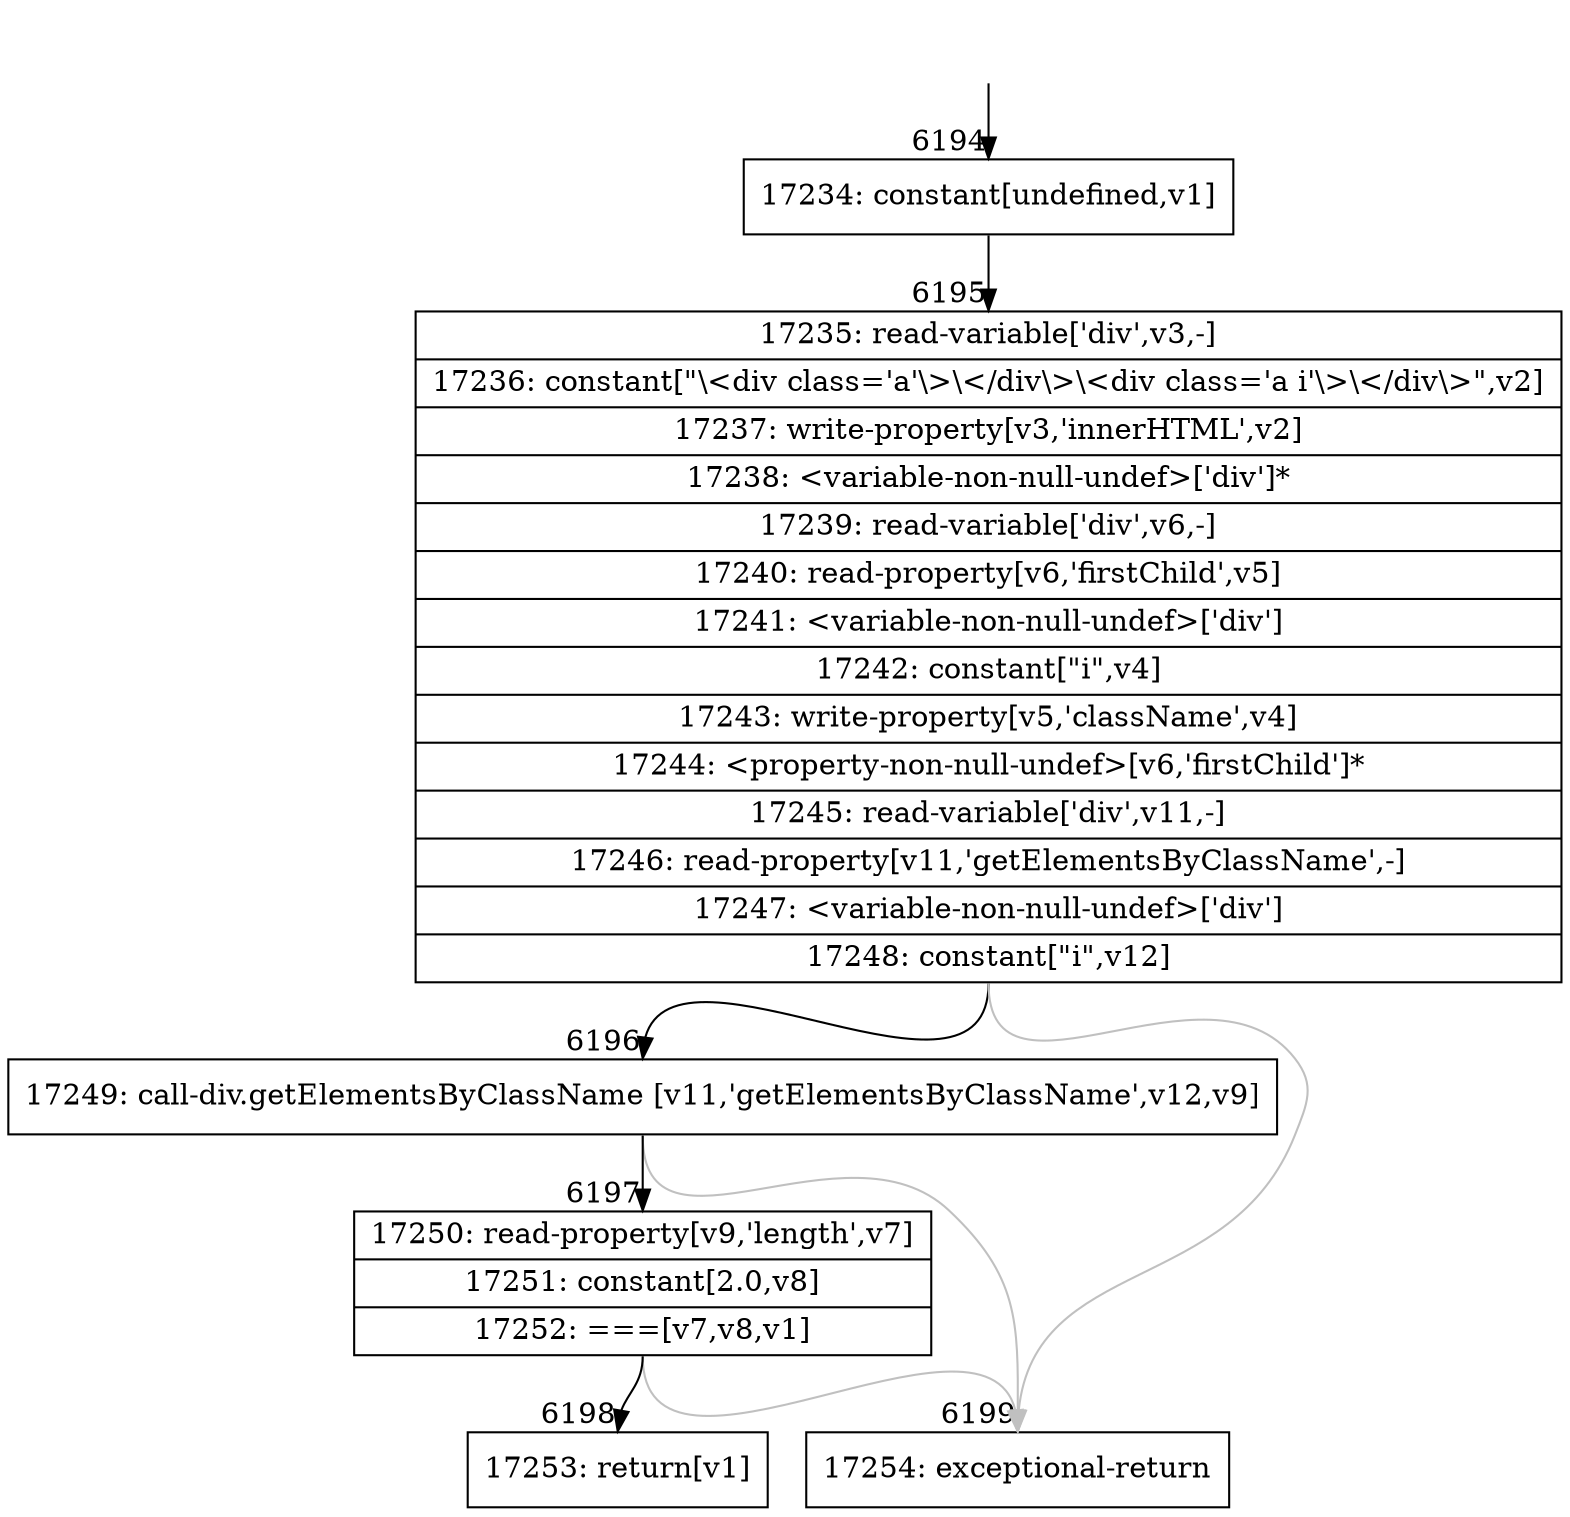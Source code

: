digraph {
rankdir="TD"
BB_entry491[shape=none,label=""];
BB_entry491 -> BB6194 [tailport=s, headport=n, headlabel="    6194"]
BB6194 [shape=record label="{17234: constant[undefined,v1]}" ] 
BB6194 -> BB6195 [tailport=s, headport=n, headlabel="      6195"]
BB6195 [shape=record label="{17235: read-variable['div',v3,-]|17236: constant[\"\\\<div class='a'\\\>\\\</div\\\>\\\<div class='a i'\\\>\\\</div\\\>\",v2]|17237: write-property[v3,'innerHTML',v2]|17238: \<variable-non-null-undef\>['div']*|17239: read-variable['div',v6,-]|17240: read-property[v6,'firstChild',v5]|17241: \<variable-non-null-undef\>['div']|17242: constant[\"i\",v4]|17243: write-property[v5,'className',v4]|17244: \<property-non-null-undef\>[v6,'firstChild']*|17245: read-variable['div',v11,-]|17246: read-property[v11,'getElementsByClassName',-]|17247: \<variable-non-null-undef\>['div']|17248: constant[\"i\",v12]}" ] 
BB6195 -> BB6196 [tailport=s, headport=n, headlabel="      6196"]
BB6195 -> BB6199 [tailport=s, headport=n, color=gray, headlabel="      6199"]
BB6196 [shape=record label="{17249: call-div.getElementsByClassName [v11,'getElementsByClassName',v12,v9]}" ] 
BB6196 -> BB6197 [tailport=s, headport=n, headlabel="      6197"]
BB6196 -> BB6199 [tailport=s, headport=n, color=gray]
BB6197 [shape=record label="{17250: read-property[v9,'length',v7]|17251: constant[2.0,v8]|17252: ===[v7,v8,v1]}" ] 
BB6197 -> BB6198 [tailport=s, headport=n, headlabel="      6198"]
BB6197 -> BB6199 [tailport=s, headport=n, color=gray]
BB6198 [shape=record label="{17253: return[v1]}" ] 
BB6199 [shape=record label="{17254: exceptional-return}" ] 
//#$~ 4931
}
